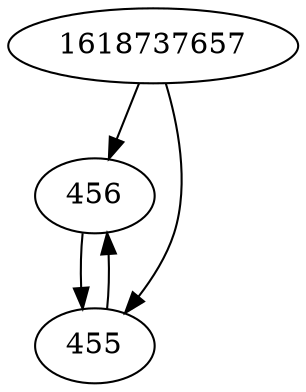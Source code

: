 strict digraph  {
456;
1618737657;
455;
456 -> 455;
1618737657 -> 455;
1618737657 -> 456;
455 -> 456;
}
